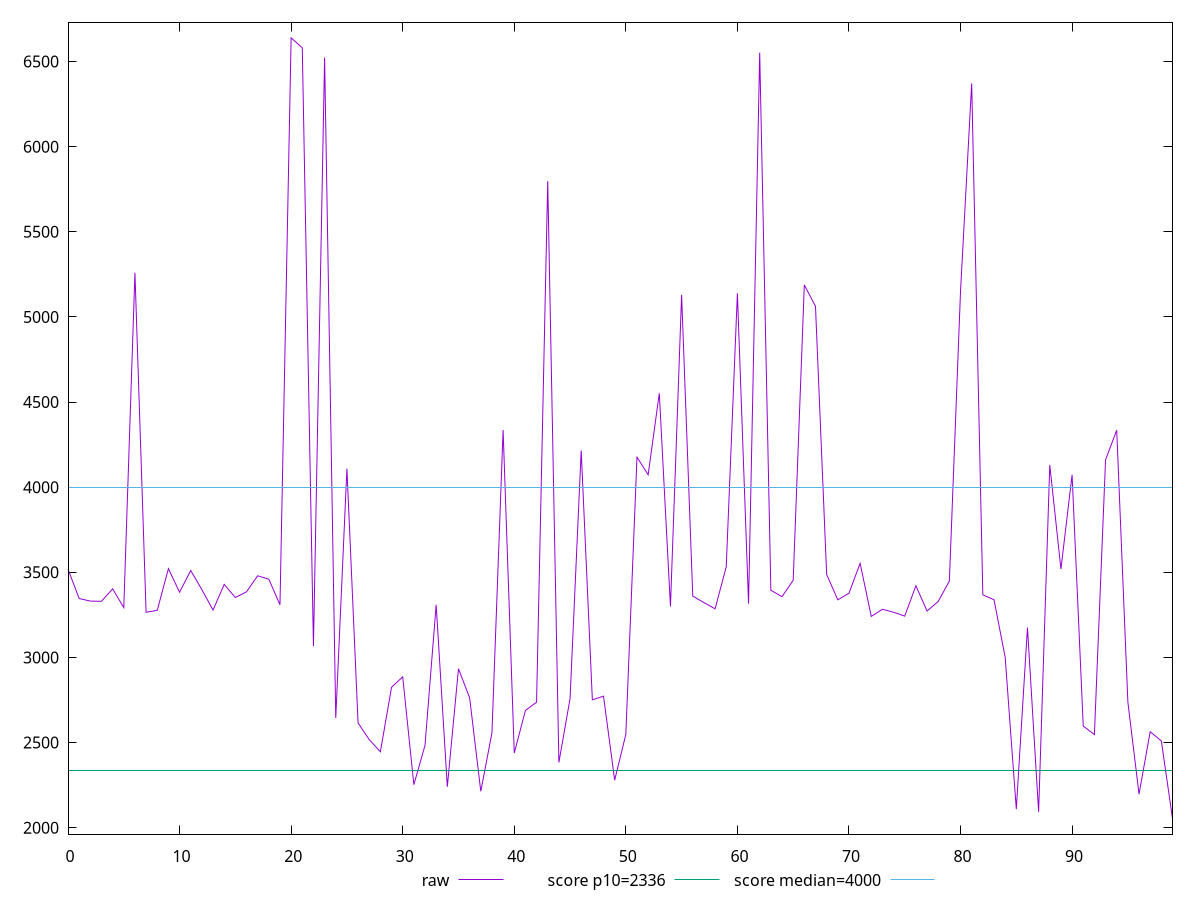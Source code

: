 reset

$raw <<EOF
0 3518.3585000000003
1 3345.9430000000007
2 3331.082999999999
3 3329.715
4 3402.6624999999995
5 3292.8405
6 5259.486499999999
7 3265.1609999999996
8 3276.781
9 3521.323
10 3382.8575
11 3510.8045
12 3398.1040000000003
13 3278.3824999999997
14 3428.893
15 3352.0089999999996
16 3385.4900000000007
17 3479.5615
18 3459.6470000000004
19 3309.5989999999997
20 6638.604000000001
21 6580.5340000000015
22 3066.3774999999996
23 6523.274
24 2644.3645000000006
25 4108.411
26 2615.157
27 2517.2084999999997
28 2446.009
29 2824.6094999999996
30 2886.2684999999997
31 2252.9094999999998
32 2483.824
33 3309.3445
34 2240.525
35 2933.4105
36 2762.5920000000006
37 2213.7379999999994
38 2557.0110000000004
39 4335.6539999999995
40 2438.4325
41 2688.8014999999996
42 2737.2439999999992
43 5797.698999999999
44 2383.277
45 2757.9455
46 4215.3015000000005
47 2751.076
48 2772.5195000000003
49 2279.0979999999995
50 2548.0675
51 4175.952
52 4072.8505000000005
53 4551.3405
54 3299.4585
55 5129.544500000001
56 3360.4460000000004
57 3322.174
58 3285.723
59 3531.953
60 5138.5650000000005
61 3316.3914999999997
62 6551.6505
63 3394.4399999999996
64 3357.0235
65 3453.0605
66 5187.4505
67 5062.231
68 3487.7695
69 3338.2635
70 3376.9724999999994
71 3552.6725
72 3241.0539999999996
73 3282.8845
74 3265.4200000000005
75 3242.7125
76 3420.9309999999996
77 3272.5880000000006
78 3328.83
79 3448.639
80 5150.460499999999
81 6371.445
82 3367.6165
83 3338.8199999999997
84 3002.3489999999993
85 2108.984
86 3175.0470000000005
87 2092.973
88 4130.5215
89 3518.9184999999998
90 4072.3750000000005
91 2596.855
92 2546.9110000000005
93 4160.6404999999995
94 4334.630499999999
95 2737.7935
96 2197.37
97 2563.811
98 2509.3885
99 2053.962
EOF

set key outside below
set xrange [0:99]
set yrange [1962.26916:6730.296840000001]
set trange [1962.26916:6730.296840000001]
set terminal svg size 640, 500 enhanced background rgb 'white'
set output "reprap/first-contentful-paint/samples/pages+cached+noexternal+nomedia/raw/values.svg"

plot $raw title "raw" with line, \
     2336 title "score p10=2336", \
     4000 title "score median=4000"

reset

